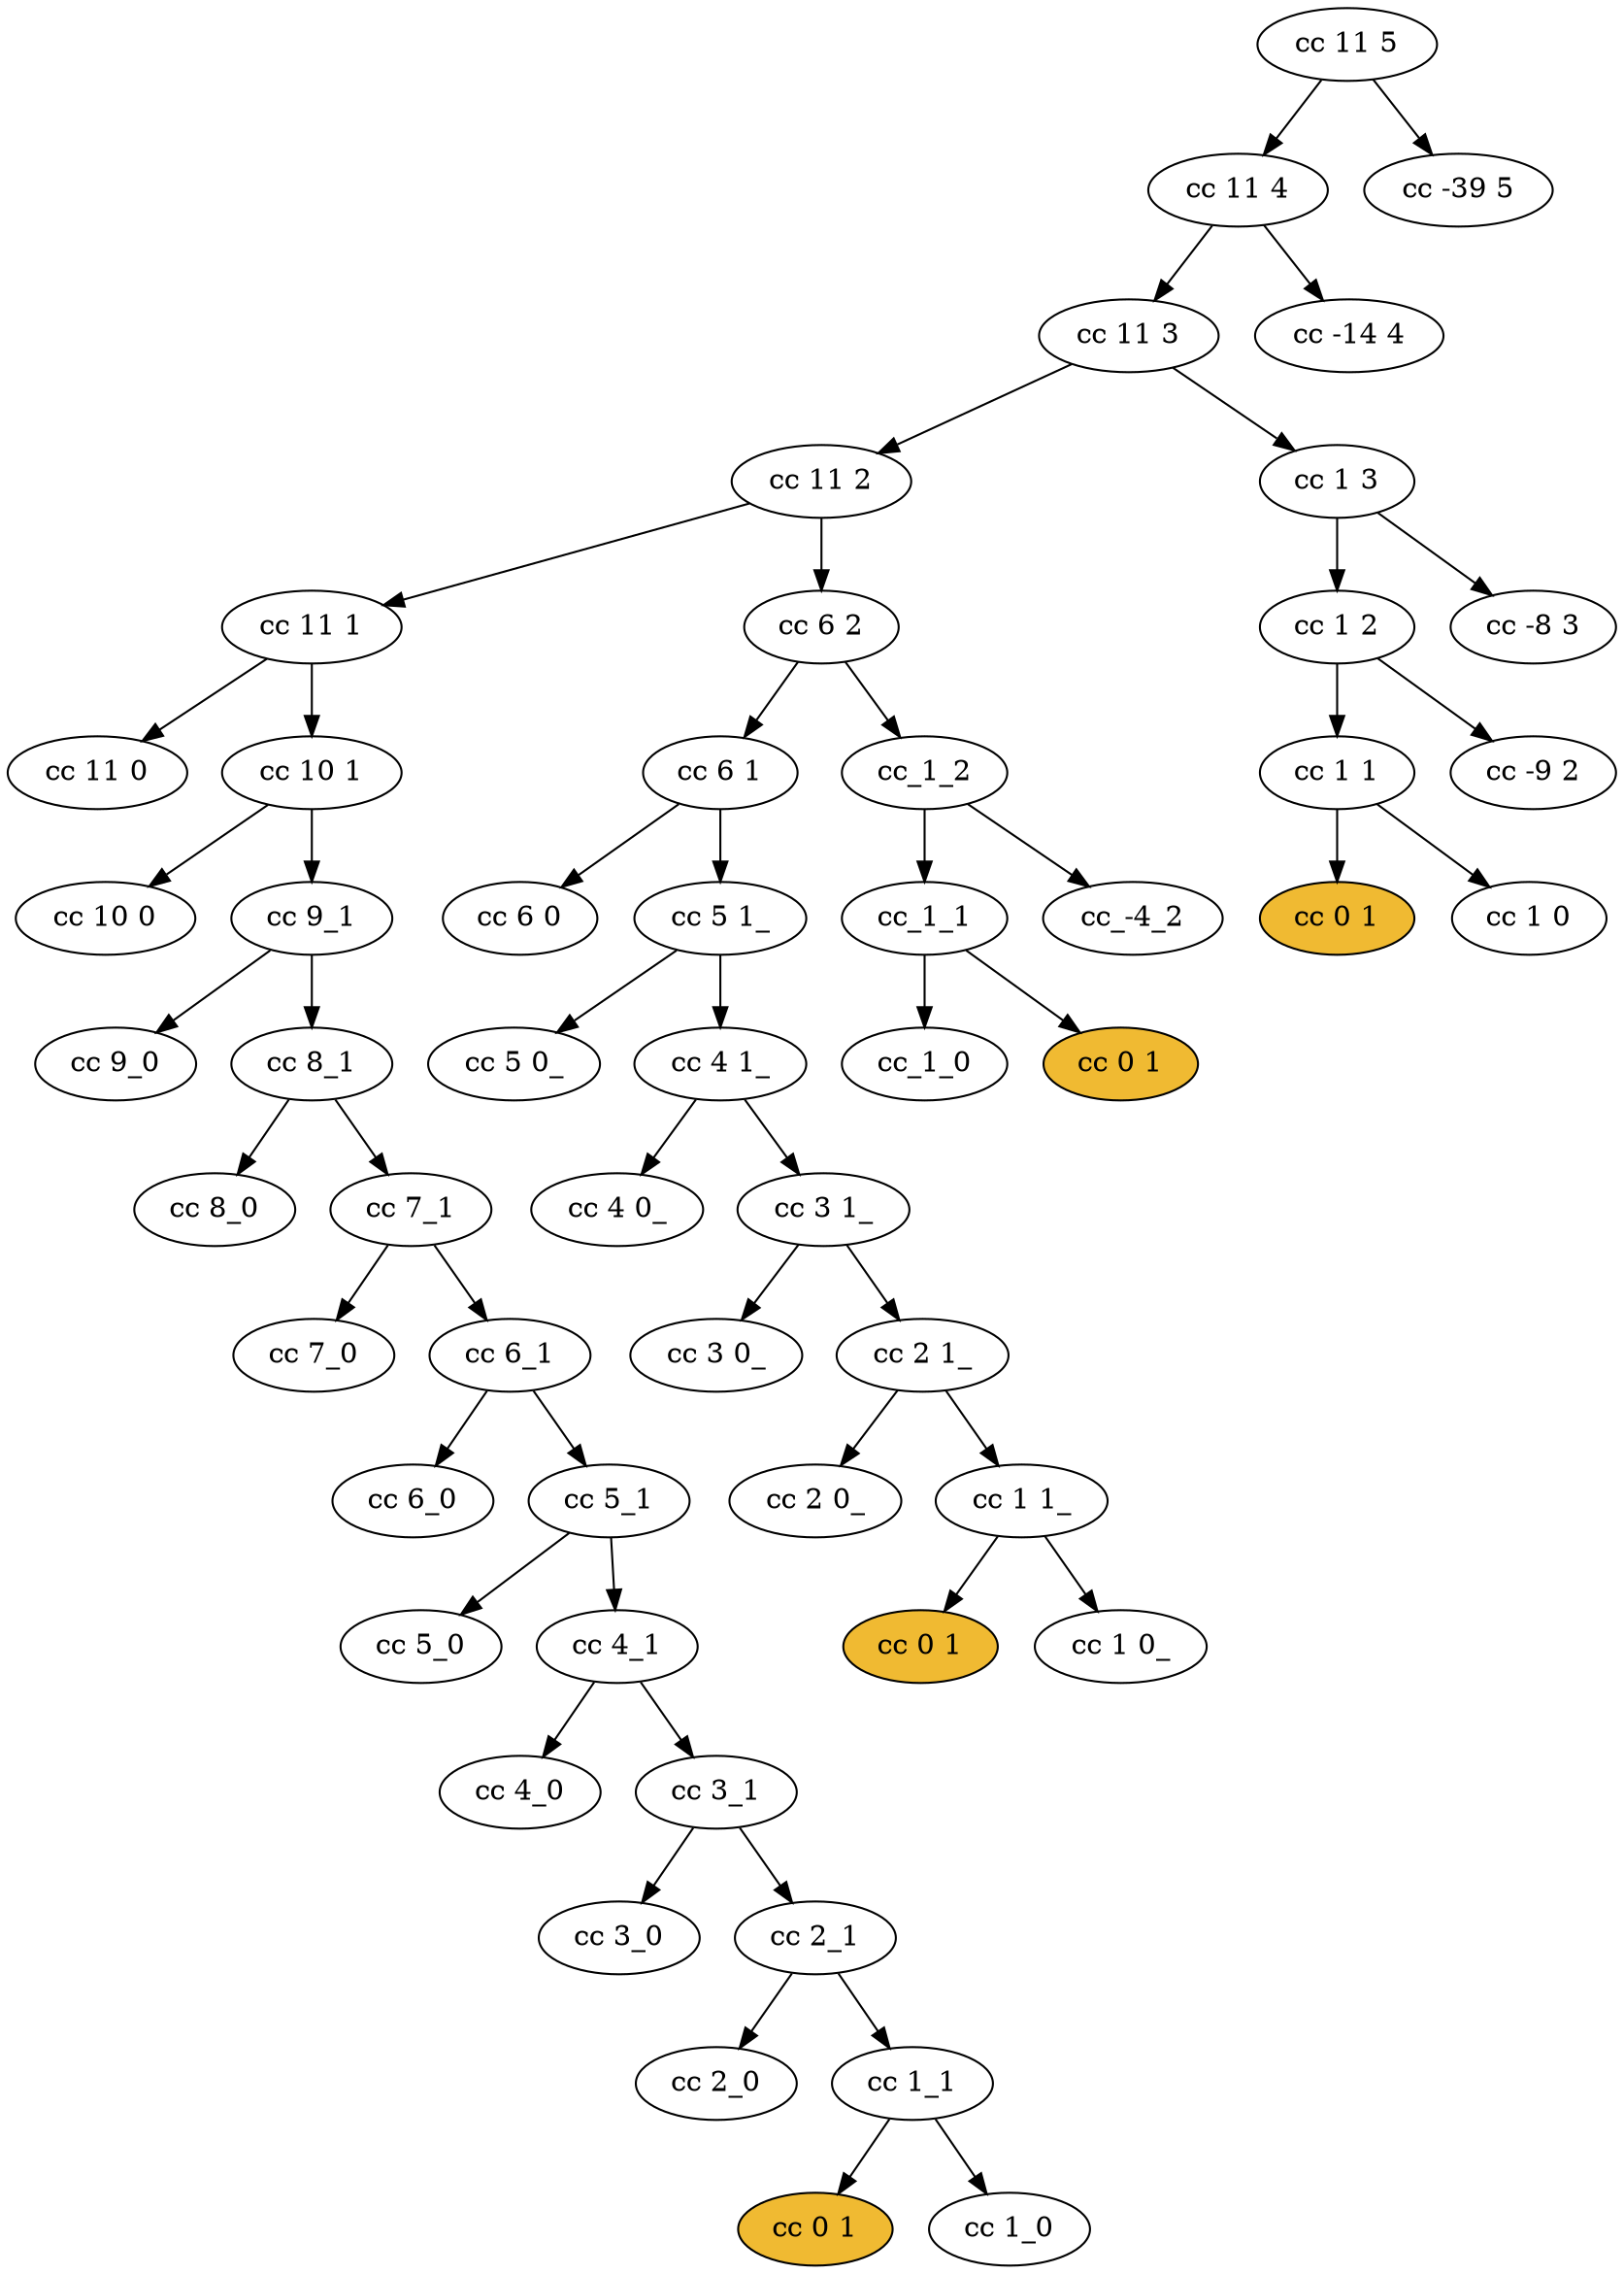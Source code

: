 digraph sample {
  "cc 11 5" -> "cc 11 4";
  "cc 11 5" -> "cc -39 5";

  "cc 11 4" -> "cc 11 3";
  "cc 11 4" -> "cc -14 4";

  "cc 11 3" -> "cc 11 2";
                          "cc 11 3" -> "cc 1 3";
                          "cc 1 3" -> "cc 1 2";  "cc 1 3" -> "cc -8 3";
                          "cc 1 2" -> "cc 1 1";  "cc 1 2" -> "cc -9 2";
                          cc_0_1_part0[label="cc 0 1" style=filled fillcolor="#F0BA32"];
                          "cc 1 1" -> "cc 1 0";  "cc 1 1" -> cc_0_1_part0;
  "cc 11 2" -> "cc 11 1";
                          "cc 11 2" -> "cc 6 2";
                          "cc 6 2" -> "cc 6 1";  "cc 6 2" -> "cc_1_2";
                                                 "cc_1_2" -> "cc_1_1"; "cc_1_2" -> "cc_-4_2";
                                                 "cc_1_1" -> "cc_1_0";
                          cc_0_1_part1[label="cc 0 1" style=filled fillcolor="#F0BA32"];
                                                 "cc_1_1" -> cc_0_1_part1;

                          "cc 6 1" -> "cc 6 0"; "cc 6 1" -> "cc 5 1_";
                                                "cc 5 1_" -> "cc 5 0_"; "cc 5 1_" -> "cc 4 1_";
                                                "cc 4 1_" -> "cc 4 0_"; "cc 4 1_" -> "cc 3 1_";
                                                "cc 3 1_" -> "cc 3 0_"; "cc 3 1_" -> "cc 2 1_";
                                                "cc 2 1_" -> "cc 2 0_"; "cc 2 1_" -> "cc 1 1_";
                          cc_0_1_part2[label="cc 0 1" style=filled fillcolor="#F0BA32"];
                                                "cc 1 1_" -> "cc 1 0_"; "cc 1 1_" -> cc_0_1_part2;


  "cc 11 1" -> "cc 11 0";
                          "cc 11 1" -> "cc 10 1";
                      "cc 10 1" -> "cc 10 0"; "cc 10 1" -> "cc 9_1";
                      "cc 9_1" -> "cc 9_0"; "cc 9_1" -> "cc 8_1";
                      "cc 8_1" -> "cc 8_0"; "cc 8_1" -> "cc 7_1";
                      "cc 7_1" -> "cc 7_0"; "cc 7_1" -> "cc 6_1";
                      "cc 6_1" -> "cc 6_0"; "cc 6_1" -> "cc 5_1";
                      "cc 5_1" -> "cc 5_0"; "cc 5_1" -> "cc 4_1";
                      "cc 4_1" -> "cc 4_0"; "cc 4_1" -> "cc 3_1";
                      "cc 3_1" -> "cc 3_0"; "cc 3_1" -> "cc 2_1";
                      "cc 2_1" -> "cc 2_0"; "cc 2_1" -> "cc 1_1";
                      cc_1_1_part3[label="cc 0 1" style=filled fillcolor="#F0BA32"];
                      "cc 1_1" -> "cc 1_0"; "cc 1_1" -> cc_1_1_part3;






}
